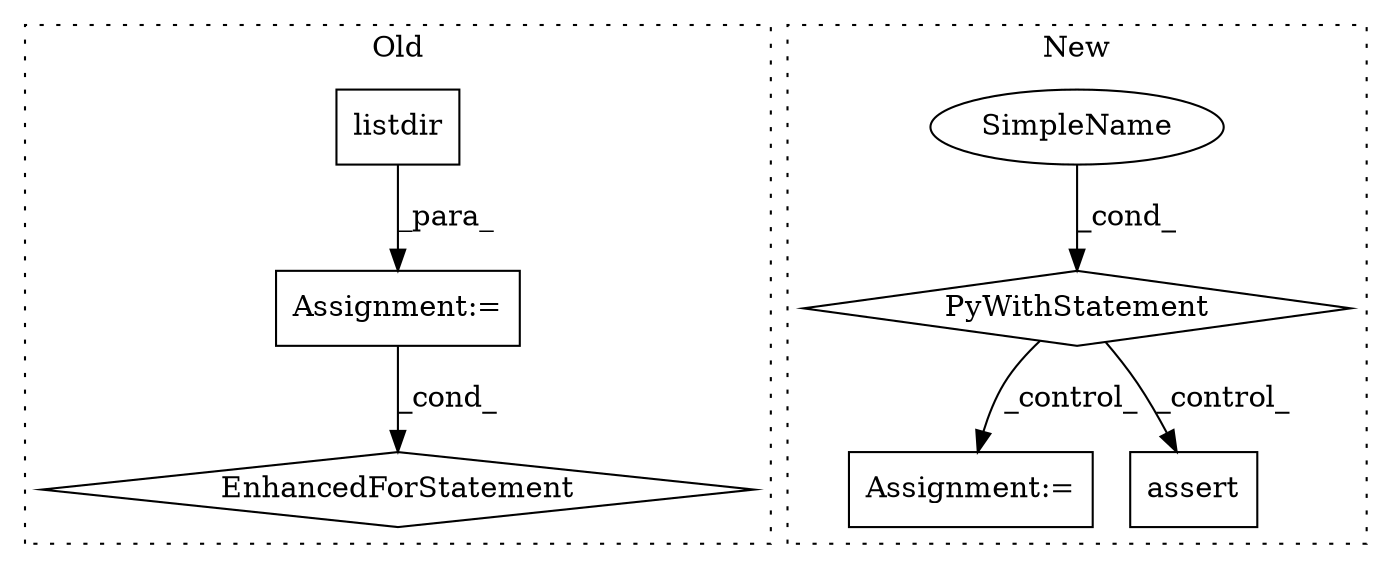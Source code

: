 digraph G {
subgraph cluster0 {
1 [label="listdir" a="32" s="1563,1585" l="8,1" shape="box"];
3 [label="Assignment:=" a="7" s="1492,1586" l="57,2" shape="box"];
4 [label="EnhancedForStatement" a="70" s="1492,1586" l="57,2" shape="diamond"];
label = "Old";
style="dotted";
}
subgraph cluster1 {
2 [label="PyWithStatement" a="104" s="1710,1771" l="10,2" shape="diamond"];
5 [label="Assignment:=" a="7" s="1790" l="4" shape="box"];
6 [label="SimpleName" a="42" s="" l="" shape="ellipse"];
7 [label="assert" a="32" s="1809,1842" l="9,1" shape="box"];
label = "New";
style="dotted";
}
1 -> 3 [label="_para_"];
2 -> 7 [label="_control_"];
2 -> 5 [label="_control_"];
3 -> 4 [label="_cond_"];
6 -> 2 [label="_cond_"];
}